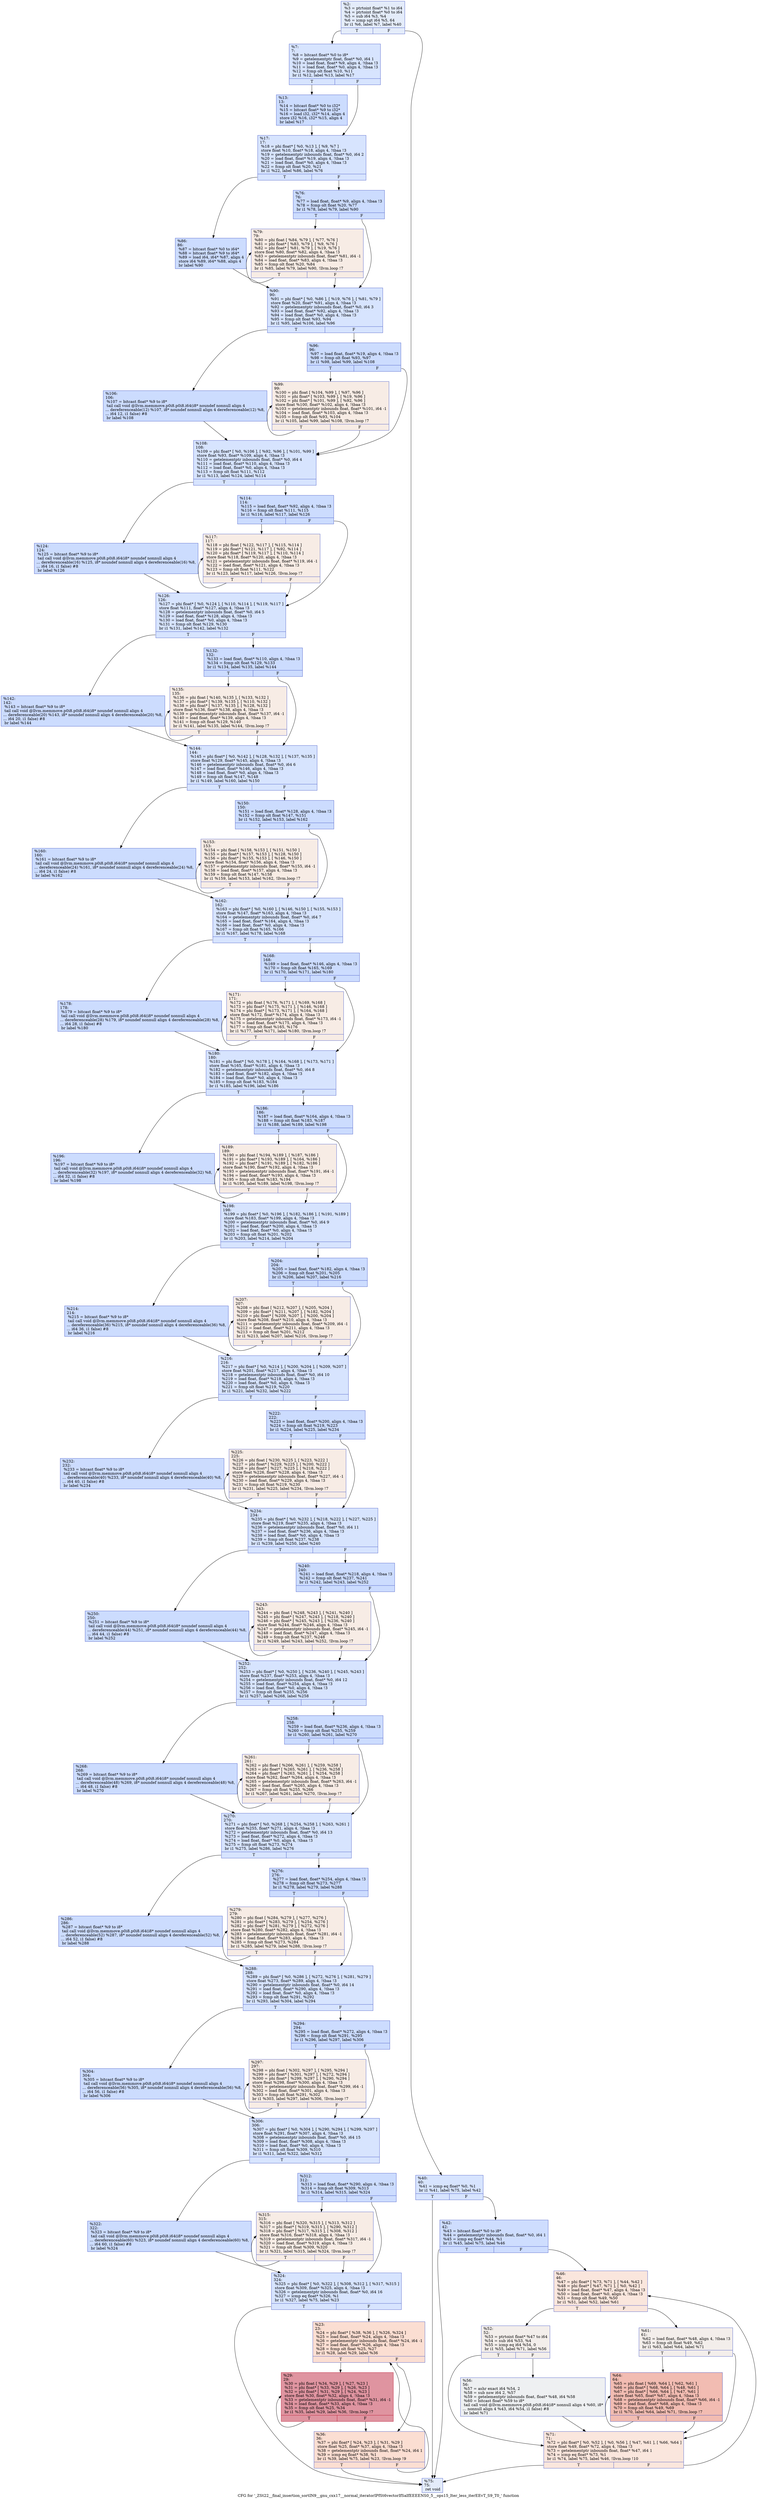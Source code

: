digraph "CFG for '_ZSt22__final_insertion_sortIN9__gnu_cxx17__normal_iteratorIPfSt6vectorIfSaIfEEEENS0_5__ops15_Iter_less_iterEEvT_S9_T0_' function" {
	label="CFG for '_ZSt22__final_insertion_sortIN9__gnu_cxx17__normal_iteratorIPfSt6vectorIfSaIfEEEENS0_5__ops15_Iter_less_iterEEvT_S9_T0_' function";

	Node0x5609218770b0 [shape=record,color="#3d50c3ff", style=filled, fillcolor="#c1d4f470",label="{%2:\l  %3 = ptrtoint float* %1 to i64\l  %4 = ptrtoint float* %0 to i64\l  %5 = sub i64 %3, %4\l  %6 = icmp sgt i64 %5, 64\l  br i1 %6, label %7, label %40\l|{<s0>T|<s1>F}}"];
	Node0x5609218770b0:s0 -> Node0x5609218772c0;
	Node0x5609218770b0:s1 -> Node0x560921877310;
	Node0x5609218772c0 [shape=record,color="#3d50c3ff", style=filled, fillcolor="#a5c3fe70",label="{%7:\l7:                                                \l  %8 = bitcast float* %0 to i8*\l  %9 = getelementptr float, float* %0, i64 1\l  %10 = load float, float* %9, align 4, !tbaa !3\l  %11 = load float, float* %0, align 4, !tbaa !3\l  %12 = fcmp olt float %10, %11\l  br i1 %12, label %13, label %17\l|{<s0>T|<s1>F}}"];
	Node0x5609218772c0:s0 -> Node0x5609218771e0;
	Node0x5609218772c0:s1 -> Node0x560921877760;
	Node0x5609218771e0 [shape=record,color="#3d50c3ff", style=filled, fillcolor="#8caffe70",label="{%13:\l13:                                               \l  %14 = bitcast float* %0 to i32*\l  %15 = bitcast float* %9 to i32*\l  %16 = load i32, i32* %14, align 4\l  store i32 %16, i32* %15, align 4\l  br label %17\l}"];
	Node0x5609218771e0 -> Node0x560921877760;
	Node0x560921877760 [shape=record,color="#3d50c3ff", style=filled, fillcolor="#a5c3fe70",label="{%17:\l17:                                               \l  %18 = phi float* [ %0, %13 ], [ %9, %7 ]\l  store float %10, float* %18, align 4, !tbaa !3\l  %19 = getelementptr inbounds float, float* %0, i64 2\l  %20 = load float, float* %19, align 4, !tbaa !3\l  %21 = load float, float* %0, align 4, !tbaa !3\l  %22 = fcmp olt float %20, %21\l  br i1 %22, label %86, label %76\l|{<s0>T|<s1>F}}"];
	Node0x560921877760:s0 -> Node0x560921877db0;
	Node0x560921877760:s1 -> Node0x560921877e00;
	Node0x560921877f00 [shape=record,color="#3d50c3ff", style=filled, fillcolor="#f7b59970",label="{%23:\l23:                                               \l  %24 = phi float* [ %38, %36 ], [ %326, %324 ]\l  %25 = load float, float* %24, align 4, !tbaa !3\l  %26 = getelementptr inbounds float, float* %24, i64 -1\l  %27 = load float, float* %26, align 4, !tbaa !3\l  %28 = fcmp olt float %25, %27\l  br i1 %28, label %29, label %36\l|{<s0>T|<s1>F}}"];
	Node0x560921877f00:s0 -> Node0x5609218783b0;
	Node0x560921877f00:s1 -> Node0x560921877f90;
	Node0x5609218783b0 [shape=record,color="#b70d28ff", style=filled, fillcolor="#b70d2870",label="{%29:\l29:                                               \l  %30 = phi float [ %34, %29 ], [ %27, %23 ]\l  %31 = phi float* [ %33, %29 ], [ %26, %23 ]\l  %32 = phi float* [ %31, %29 ], [ %24, %23 ]\l  store float %30, float* %32, align 4, !tbaa !3\l  %33 = getelementptr inbounds float, float* %31, i64 -1\l  %34 = load float, float* %33, align 4, !tbaa !3\l  %35 = fcmp olt float %25, %34\l  br i1 %35, label %29, label %36, !llvm.loop !7\l|{<s0>T|<s1>F}}"];
	Node0x5609218783b0:s0 -> Node0x5609218783b0;
	Node0x5609218783b0:s1 -> Node0x560921877f90;
	Node0x560921877f90 [shape=record,color="#3d50c3ff", style=filled, fillcolor="#f7b59970",label="{%36:\l36:                                               \l  %37 = phi float* [ %24, %23 ], [ %31, %29 ]\l  store float %25, float* %37, align 4, !tbaa !3\l  %38 = getelementptr inbounds float, float* %24, i64 1\l  %39 = icmp eq float* %38, %1\l  br i1 %39, label %75, label %23, !llvm.loop !9\l|{<s0>T|<s1>F}}"];
	Node0x560921877f90:s0 -> Node0x560921878c90;
	Node0x560921877f90:s1 -> Node0x560921877f00;
	Node0x560921877310 [shape=record,color="#3d50c3ff", style=filled, fillcolor="#a5c3fe70",label="{%40:\l40:                                               \l  %41 = icmp eq float* %0, %1\l  br i1 %41, label %75, label %42\l|{<s0>T|<s1>F}}"];
	Node0x560921877310:s0 -> Node0x560921878c90;
	Node0x560921877310:s1 -> Node0x560921878e60;
	Node0x560921878e60 [shape=record,color="#3d50c3ff", style=filled, fillcolor="#8fb1fe70",label="{%42:\l42:                                               \l  %43 = bitcast float* %0 to i8*\l  %44 = getelementptr inbounds float, float* %0, i64 1\l  %45 = icmp eq float* %44, %1\l  br i1 %45, label %75, label %46\l|{<s0>T|<s1>F}}"];
	Node0x560921878e60:s0 -> Node0x560921878c90;
	Node0x560921878e60:s1 -> Node0x560921879100;
	Node0x560921879100 [shape=record,color="#3d50c3ff", style=filled, fillcolor="#f3c7b170",label="{%46:\l46:                                               \l  %47 = phi float* [ %73, %71 ], [ %44, %42 ]\l  %48 = phi float* [ %47, %71 ], [ %0, %42 ]\l  %49 = load float, float* %47, align 4, !tbaa !3\l  %50 = load float, float* %0, align 4, !tbaa !3\l  %51 = fcmp olt float %49, %50\l  br i1 %51, label %52, label %61\l|{<s0>T|<s1>F}}"];
	Node0x560921879100:s0 -> Node0x560921879560;
	Node0x560921879100:s1 -> Node0x5609218795f0;
	Node0x560921879560 [shape=record,color="#3d50c3ff", style=filled, fillcolor="#e5d8d170",label="{%52:\l52:                                               \l  %53 = ptrtoint float* %47 to i64\l  %54 = sub i64 %53, %4\l  %55 = icmp eq i64 %54, 0\l  br i1 %55, label %71, label %56\l|{<s0>T|<s1>F}}"];
	Node0x560921879560:s0 -> Node0x560921879200;
	Node0x560921879560:s1 -> Node0x5609218798c0;
	Node0x5609218798c0 [shape=record,color="#3d50c3ff", style=filled, fillcolor="#d9dce170",label="{%56:\l56:                                               \l  %57 = ashr exact i64 %54, 2\l  %58 = sub nsw i64 2, %57\l  %59 = getelementptr inbounds float, float* %48, i64 %58\l  %60 = bitcast float* %59 to i8*\l  tail call void @llvm.memmove.p0i8.p0i8.i64(i8* nonnull align 4 %60, i8*\l... nonnull align 4 %43, i64 %54, i1 false) #8\l  br label %71\l}"];
	Node0x5609218798c0 -> Node0x560921879200;
	Node0x5609218795f0 [shape=record,color="#3d50c3ff", style=filled, fillcolor="#e5d8d170",label="{%61:\l61:                                               \l  %62 = load float, float* %48, align 4, !tbaa !3\l  %63 = fcmp olt float %49, %62\l  br i1 %63, label %64, label %71\l|{<s0>T|<s1>F}}"];
	Node0x5609218795f0:s0 -> Node0x560921879f60;
	Node0x5609218795f0:s1 -> Node0x560921879200;
	Node0x560921879f60 [shape=record,color="#3d50c3ff", style=filled, fillcolor="#e1675170",label="{%64:\l64:                                               \l  %65 = phi float [ %69, %64 ], [ %62, %61 ]\l  %66 = phi float* [ %68, %64 ], [ %48, %61 ]\l  %67 = phi float* [ %66, %64 ], [ %47, %61 ]\l  store float %65, float* %67, align 4, !tbaa !3\l  %68 = getelementptr inbounds float, float* %66, i64 -1\l  %69 = load float, float* %68, align 4, !tbaa !3\l  %70 = fcmp olt float %49, %69\l  br i1 %70, label %64, label %71, !llvm.loop !7\l|{<s0>T|<s1>F}}"];
	Node0x560921879f60:s0 -> Node0x560921879f60;
	Node0x560921879f60:s1 -> Node0x560921879200;
	Node0x560921879200 [shape=record,color="#3d50c3ff", style=filled, fillcolor="#f3c7b170",label="{%71:\l71:                                               \l  %72 = phi float* [ %0, %52 ], [ %0, %56 ], [ %47, %61 ], [ %66, %64 ]\l  store float %49, float* %72, align 4, !tbaa !3\l  %73 = getelementptr inbounds float, float* %47, i64 1\l  %74 = icmp eq float* %73, %1\l  br i1 %74, label %75, label %46, !llvm.loop !10\l|{<s0>T|<s1>F}}"];
	Node0x560921879200:s0 -> Node0x560921878c90;
	Node0x560921879200:s1 -> Node0x560921879100;
	Node0x560921878c90 [shape=record,color="#3d50c3ff", style=filled, fillcolor="#c1d4f470",label="{%75:\l75:                                               \l  ret void\l}"];
	Node0x560921877e00 [shape=record,color="#3d50c3ff", style=filled, fillcolor="#8caffe70",label="{%76:\l76:                                               \l  %77 = load float, float* %9, align 4, !tbaa !3\l  %78 = fcmp olt float %20, %77\l  br i1 %78, label %79, label %90\l|{<s0>T|<s1>F}}"];
	Node0x560921877e00:s0 -> Node0x56092187b430;
	Node0x560921877e00:s1 -> Node0x56092187b480;
	Node0x56092187b430 [shape=record,color="#3d50c3ff", style=filled, fillcolor="#ecd3c570",label="{%79:\l79:                                               \l  %80 = phi float [ %84, %79 ], [ %77, %76 ]\l  %81 = phi float* [ %83, %79 ], [ %9, %76 ]\l  %82 = phi float* [ %81, %79 ], [ %19, %76 ]\l  store float %80, float* %82, align 4, !tbaa !3\l  %83 = getelementptr inbounds float, float* %81, i64 -1\l  %84 = load float, float* %83, align 4, !tbaa !3\l  %85 = fcmp olt float %20, %84\l  br i1 %85, label %79, label %90, !llvm.loop !7\l|{<s0>T|<s1>F}}"];
	Node0x56092187b430:s0 -> Node0x56092187b430;
	Node0x56092187b430:s1 -> Node0x56092187b480;
	Node0x560921877db0 [shape=record,color="#3d50c3ff", style=filled, fillcolor="#8caffe70",label="{%86:\l86:                                               \l  %87 = bitcast float* %0 to i64*\l  %88 = bitcast float* %9 to i64*\l  %89 = load i64, i64* %87, align 4\l  store i64 %89, i64* %88, align 4\l  br label %90\l}"];
	Node0x560921877db0 -> Node0x56092187b480;
	Node0x56092187b480 [shape=record,color="#3d50c3ff", style=filled, fillcolor="#a5c3fe70",label="{%90:\l90:                                               \l  %91 = phi float* [ %0, %86 ], [ %19, %76 ], [ %81, %79 ]\l  store float %20, float* %91, align 4, !tbaa !3\l  %92 = getelementptr inbounds float, float* %0, i64 3\l  %93 = load float, float* %92, align 4, !tbaa !3\l  %94 = load float, float* %0, align 4, !tbaa !3\l  %95 = fcmp olt float %93, %94\l  br i1 %95, label %106, label %96\l|{<s0>T|<s1>F}}"];
	Node0x56092187b480:s0 -> Node0x560921873c70;
	Node0x56092187b480:s1 -> Node0x560921873cc0;
	Node0x560921873cc0 [shape=record,color="#3d50c3ff", style=filled, fillcolor="#8caffe70",label="{%96:\l96:                                               \l  %97 = load float, float* %19, align 4, !tbaa !3\l  %98 = fcmp olt float %93, %97\l  br i1 %98, label %99, label %108\l|{<s0>T|<s1>F}}"];
	Node0x560921873cc0:s0 -> Node0x560921873ec0;
	Node0x560921873cc0:s1 -> Node0x560921873f10;
	Node0x560921873ec0 [shape=record,color="#3d50c3ff", style=filled, fillcolor="#ecd3c570",label="{%99:\l99:                                               \l  %100 = phi float [ %104, %99 ], [ %97, %96 ]\l  %101 = phi float* [ %103, %99 ], [ %19, %96 ]\l  %102 = phi float* [ %101, %99 ], [ %92, %96 ]\l  store float %100, float* %102, align 4, !tbaa !3\l  %103 = getelementptr inbounds float, float* %101, i64 -1\l  %104 = load float, float* %103, align 4, !tbaa !3\l  %105 = fcmp olt float %93, %104\l  br i1 %105, label %99, label %108, !llvm.loop !7\l|{<s0>T|<s1>F}}"];
	Node0x560921873ec0:s0 -> Node0x560921873ec0;
	Node0x560921873ec0:s1 -> Node0x560921873f10;
	Node0x560921873c70 [shape=record,color="#3d50c3ff", style=filled, fillcolor="#8caffe70",label="{%106:\l106:                                              \l  %107 = bitcast float* %9 to i8*\l  tail call void @llvm.memmove.p0i8.p0i8.i64(i8* noundef nonnull align 4\l... dereferenceable(12) %107, i8* noundef nonnull align 4 dereferenceable(12) %8,\l... i64 12, i1 false) #8\l  br label %108\l}"];
	Node0x560921873c70 -> Node0x560921873f10;
	Node0x560921873f10 [shape=record,color="#3d50c3ff", style=filled, fillcolor="#a5c3fe70",label="{%108:\l108:                                              \l  %109 = phi float* [ %0, %106 ], [ %92, %96 ], [ %101, %99 ]\l  store float %93, float* %109, align 4, !tbaa !3\l  %110 = getelementptr inbounds float, float* %0, i64 4\l  %111 = load float, float* %110, align 4, !tbaa !3\l  %112 = load float, float* %0, align 4, !tbaa !3\l  %113 = fcmp olt float %111, %112\l  br i1 %113, label %124, label %114\l|{<s0>T|<s1>F}}"];
	Node0x560921873f10:s0 -> Node0x560921874820;
	Node0x560921873f10:s1 -> Node0x56092187e350;
	Node0x56092187e350 [shape=record,color="#3d50c3ff", style=filled, fillcolor="#8caffe70",label="{%114:\l114:                                              \l  %115 = load float, float* %92, align 4, !tbaa !3\l  %116 = fcmp olt float %111, %115\l  br i1 %116, label %117, label %126\l|{<s0>T|<s1>F}}"];
	Node0x56092187e350:s0 -> Node0x56092187e550;
	Node0x56092187e350:s1 -> Node0x56092187e5a0;
	Node0x56092187e550 [shape=record,color="#3d50c3ff", style=filled, fillcolor="#ecd3c570",label="{%117:\l117:                                              \l  %118 = phi float [ %122, %117 ], [ %115, %114 ]\l  %119 = phi float* [ %121, %117 ], [ %92, %114 ]\l  %120 = phi float* [ %119, %117 ], [ %110, %114 ]\l  store float %118, float* %120, align 4, !tbaa !3\l  %121 = getelementptr inbounds float, float* %119, i64 -1\l  %122 = load float, float* %121, align 4, !tbaa !3\l  %123 = fcmp olt float %111, %122\l  br i1 %123, label %117, label %126, !llvm.loop !7\l|{<s0>T|<s1>F}}"];
	Node0x56092187e550:s0 -> Node0x56092187e550;
	Node0x56092187e550:s1 -> Node0x56092187e5a0;
	Node0x560921874820 [shape=record,color="#3d50c3ff", style=filled, fillcolor="#8caffe70",label="{%124:\l124:                                              \l  %125 = bitcast float* %9 to i8*\l  tail call void @llvm.memmove.p0i8.p0i8.i64(i8* noundef nonnull align 4\l... dereferenceable(16) %125, i8* noundef nonnull align 4 dereferenceable(16) %8,\l... i64 16, i1 false) #8\l  br label %126\l}"];
	Node0x560921874820 -> Node0x56092187e5a0;
	Node0x56092187e5a0 [shape=record,color="#3d50c3ff", style=filled, fillcolor="#a5c3fe70",label="{%126:\l126:                                              \l  %127 = phi float* [ %0, %124 ], [ %110, %114 ], [ %119, %117 ]\l  store float %111, float* %127, align 4, !tbaa !3\l  %128 = getelementptr inbounds float, float* %0, i64 5\l  %129 = load float, float* %128, align 4, !tbaa !3\l  %130 = load float, float* %0, align 4, !tbaa !3\l  %131 = fcmp olt float %129, %130\l  br i1 %131, label %142, label %132\l|{<s0>T|<s1>F}}"];
	Node0x56092187e5a0:s0 -> Node0x5609218762e0;
	Node0x56092187e5a0:s1 -> Node0x560921876330;
	Node0x560921876330 [shape=record,color="#3d50c3ff", style=filled, fillcolor="#8caffe70",label="{%132:\l132:                                              \l  %133 = load float, float* %110, align 4, !tbaa !3\l  %134 = fcmp olt float %129, %133\l  br i1 %134, label %135, label %144\l|{<s0>T|<s1>F}}"];
	Node0x560921876330:s0 -> Node0x560921876530;
	Node0x560921876330:s1 -> Node0x560921876580;
	Node0x560921876530 [shape=record,color="#3d50c3ff", style=filled, fillcolor="#ecd3c570",label="{%135:\l135:                                              \l  %136 = phi float [ %140, %135 ], [ %133, %132 ]\l  %137 = phi float* [ %139, %135 ], [ %110, %132 ]\l  %138 = phi float* [ %137, %135 ], [ %128, %132 ]\l  store float %136, float* %138, align 4, !tbaa !3\l  %139 = getelementptr inbounds float, float* %137, i64 -1\l  %140 = load float, float* %139, align 4, !tbaa !3\l  %141 = fcmp olt float %129, %140\l  br i1 %141, label %135, label %144, !llvm.loop !7\l|{<s0>T|<s1>F}}"];
	Node0x560921876530:s0 -> Node0x560921876530;
	Node0x560921876530:s1 -> Node0x560921876580;
	Node0x5609218762e0 [shape=record,color="#3d50c3ff", style=filled, fillcolor="#8caffe70",label="{%142:\l142:                                              \l  %143 = bitcast float* %9 to i8*\l  tail call void @llvm.memmove.p0i8.p0i8.i64(i8* noundef nonnull align 4\l... dereferenceable(20) %143, i8* noundef nonnull align 4 dereferenceable(20) %8,\l... i64 20, i1 false) #8\l  br label %144\l}"];
	Node0x5609218762e0 -> Node0x560921876580;
	Node0x560921876580 [shape=record,color="#3d50c3ff", style=filled, fillcolor="#a5c3fe70",label="{%144:\l144:                                              \l  %145 = phi float* [ %0, %142 ], [ %128, %132 ], [ %137, %135 ]\l  store float %129, float* %145, align 4, !tbaa !3\l  %146 = getelementptr inbounds float, float* %0, i64 6\l  %147 = load float, float* %146, align 4, !tbaa !3\l  %148 = load float, float* %0, align 4, !tbaa !3\l  %149 = fcmp olt float %147, %148\l  br i1 %149, label %160, label %150\l|{<s0>T|<s1>F}}"];
	Node0x560921876580:s0 -> Node0x560921880930;
	Node0x560921876580:s1 -> Node0x560921880980;
	Node0x560921880980 [shape=record,color="#3d50c3ff", style=filled, fillcolor="#8caffe70",label="{%150:\l150:                                              \l  %151 = load float, float* %128, align 4, !tbaa !3\l  %152 = fcmp olt float %147, %151\l  br i1 %152, label %153, label %162\l|{<s0>T|<s1>F}}"];
	Node0x560921880980:s0 -> Node0x560921880b80;
	Node0x560921880980:s1 -> Node0x560921880bd0;
	Node0x560921880b80 [shape=record,color="#3d50c3ff", style=filled, fillcolor="#ecd3c570",label="{%153:\l153:                                              \l  %154 = phi float [ %158, %153 ], [ %151, %150 ]\l  %155 = phi float* [ %157, %153 ], [ %128, %150 ]\l  %156 = phi float* [ %155, %153 ], [ %146, %150 ]\l  store float %154, float* %156, align 4, !tbaa !3\l  %157 = getelementptr inbounds float, float* %155, i64 -1\l  %158 = load float, float* %157, align 4, !tbaa !3\l  %159 = fcmp olt float %147, %158\l  br i1 %159, label %153, label %162, !llvm.loop !7\l|{<s0>T|<s1>F}}"];
	Node0x560921880b80:s0 -> Node0x560921880b80;
	Node0x560921880b80:s1 -> Node0x560921880bd0;
	Node0x560921880930 [shape=record,color="#3d50c3ff", style=filled, fillcolor="#8caffe70",label="{%160:\l160:                                              \l  %161 = bitcast float* %9 to i8*\l  tail call void @llvm.memmove.p0i8.p0i8.i64(i8* noundef nonnull align 4\l... dereferenceable(24) %161, i8* noundef nonnull align 4 dereferenceable(24) %8,\l... i64 24, i1 false) #8\l  br label %162\l}"];
	Node0x560921880930 -> Node0x560921880bd0;
	Node0x560921880bd0 [shape=record,color="#3d50c3ff", style=filled, fillcolor="#a5c3fe70",label="{%162:\l162:                                              \l  %163 = phi float* [ %0, %160 ], [ %146, %150 ], [ %155, %153 ]\l  store float %147, float* %163, align 4, !tbaa !3\l  %164 = getelementptr inbounds float, float* %0, i64 7\l  %165 = load float, float* %164, align 4, !tbaa !3\l  %166 = load float, float* %0, align 4, !tbaa !3\l  %167 = fcmp olt float %165, %166\l  br i1 %167, label %178, label %168\l|{<s0>T|<s1>F}}"];
	Node0x560921880bd0:s0 -> Node0x5609218817e0;
	Node0x560921880bd0:s1 -> Node0x560921881830;
	Node0x560921881830 [shape=record,color="#3d50c3ff", style=filled, fillcolor="#8caffe70",label="{%168:\l168:                                              \l  %169 = load float, float* %146, align 4, !tbaa !3\l  %170 = fcmp olt float %165, %169\l  br i1 %170, label %171, label %180\l|{<s0>T|<s1>F}}"];
	Node0x560921881830:s0 -> Node0x56092187f980;
	Node0x560921881830:s1 -> Node0x56092187f9d0;
	Node0x56092187f980 [shape=record,color="#3d50c3ff", style=filled, fillcolor="#ecd3c570",label="{%171:\l171:                                              \l  %172 = phi float [ %176, %171 ], [ %169, %168 ]\l  %173 = phi float* [ %175, %171 ], [ %146, %168 ]\l  %174 = phi float* [ %173, %171 ], [ %164, %168 ]\l  store float %172, float* %174, align 4, !tbaa !3\l  %175 = getelementptr inbounds float, float* %173, i64 -1\l  %176 = load float, float* %175, align 4, !tbaa !3\l  %177 = fcmp olt float %165, %176\l  br i1 %177, label %171, label %180, !llvm.loop !7\l|{<s0>T|<s1>F}}"];
	Node0x56092187f980:s0 -> Node0x56092187f980;
	Node0x56092187f980:s1 -> Node0x56092187f9d0;
	Node0x5609218817e0 [shape=record,color="#3d50c3ff", style=filled, fillcolor="#8caffe70",label="{%178:\l178:                                              \l  %179 = bitcast float* %9 to i8*\l  tail call void @llvm.memmove.p0i8.p0i8.i64(i8* noundef nonnull align 4\l... dereferenceable(28) %179, i8* noundef nonnull align 4 dereferenceable(28) %8,\l... i64 28, i1 false) #8\l  br label %180\l}"];
	Node0x5609218817e0 -> Node0x56092187f9d0;
	Node0x56092187f9d0 [shape=record,color="#3d50c3ff", style=filled, fillcolor="#a5c3fe70",label="{%180:\l180:                                              \l  %181 = phi float* [ %0, %178 ], [ %164, %168 ], [ %173, %171 ]\l  store float %165, float* %181, align 4, !tbaa !3\l  %182 = getelementptr inbounds float, float* %0, i64 8\l  %183 = load float, float* %182, align 4, !tbaa !3\l  %184 = load float, float* %0, align 4, !tbaa !3\l  %185 = fcmp olt float %183, %184\l  br i1 %185, label %196, label %186\l|{<s0>T|<s1>F}}"];
	Node0x56092187f9d0:s0 -> Node0x560921883320;
	Node0x56092187f9d0:s1 -> Node0x560921883370;
	Node0x560921883370 [shape=record,color="#3d50c3ff", style=filled, fillcolor="#8caffe70",label="{%186:\l186:                                              \l  %187 = load float, float* %164, align 4, !tbaa !3\l  %188 = fcmp olt float %183, %187\l  br i1 %188, label %189, label %198\l|{<s0>T|<s1>F}}"];
	Node0x560921883370:s0 -> Node0x560921883570;
	Node0x560921883370:s1 -> Node0x5609218835c0;
	Node0x560921883570 [shape=record,color="#3d50c3ff", style=filled, fillcolor="#ecd3c570",label="{%189:\l189:                                              \l  %190 = phi float [ %194, %189 ], [ %187, %186 ]\l  %191 = phi float* [ %193, %189 ], [ %164, %186 ]\l  %192 = phi float* [ %191, %189 ], [ %182, %186 ]\l  store float %190, float* %192, align 4, !tbaa !3\l  %193 = getelementptr inbounds float, float* %191, i64 -1\l  %194 = load float, float* %193, align 4, !tbaa !3\l  %195 = fcmp olt float %183, %194\l  br i1 %195, label %189, label %198, !llvm.loop !7\l|{<s0>T|<s1>F}}"];
	Node0x560921883570:s0 -> Node0x560921883570;
	Node0x560921883570:s1 -> Node0x5609218835c0;
	Node0x560921883320 [shape=record,color="#3d50c3ff", style=filled, fillcolor="#8caffe70",label="{%196:\l196:                                              \l  %197 = bitcast float* %9 to i8*\l  tail call void @llvm.memmove.p0i8.p0i8.i64(i8* noundef nonnull align 4\l... dereferenceable(32) %197, i8* noundef nonnull align 4 dereferenceable(32) %8,\l... i64 32, i1 false) #8\l  br label %198\l}"];
	Node0x560921883320 -> Node0x5609218835c0;
	Node0x5609218835c0 [shape=record,color="#3d50c3ff", style=filled, fillcolor="#a5c3fe70",label="{%198:\l198:                                              \l  %199 = phi float* [ %0, %196 ], [ %182, %186 ], [ %191, %189 ]\l  store float %183, float* %199, align 4, !tbaa !3\l  %200 = getelementptr inbounds float, float* %0, i64 9\l  %201 = load float, float* %200, align 4, !tbaa !3\l  %202 = load float, float* %0, align 4, !tbaa !3\l  %203 = fcmp olt float %201, %202\l  br i1 %203, label %214, label %204\l|{<s0>T|<s1>F}}"];
	Node0x5609218835c0:s0 -> Node0x5609218851f0;
	Node0x5609218835c0:s1 -> Node0x560921885240;
	Node0x560921885240 [shape=record,color="#3d50c3ff", style=filled, fillcolor="#8caffe70",label="{%204:\l204:                                              \l  %205 = load float, float* %182, align 4, !tbaa !3\l  %206 = fcmp olt float %201, %205\l  br i1 %206, label %207, label %216\l|{<s0>T|<s1>F}}"];
	Node0x560921885240:s0 -> Node0x560921885440;
	Node0x560921885240:s1 -> Node0x560921885490;
	Node0x560921885440 [shape=record,color="#3d50c3ff", style=filled, fillcolor="#ecd3c570",label="{%207:\l207:                                              \l  %208 = phi float [ %212, %207 ], [ %205, %204 ]\l  %209 = phi float* [ %211, %207 ], [ %182, %204 ]\l  %210 = phi float* [ %209, %207 ], [ %200, %204 ]\l  store float %208, float* %210, align 4, !tbaa !3\l  %211 = getelementptr inbounds float, float* %209, i64 -1\l  %212 = load float, float* %211, align 4, !tbaa !3\l  %213 = fcmp olt float %201, %212\l  br i1 %213, label %207, label %216, !llvm.loop !7\l|{<s0>T|<s1>F}}"];
	Node0x560921885440:s0 -> Node0x560921885440;
	Node0x560921885440:s1 -> Node0x560921885490;
	Node0x5609218851f0 [shape=record,color="#3d50c3ff", style=filled, fillcolor="#8caffe70",label="{%214:\l214:                                              \l  %215 = bitcast float* %9 to i8*\l  tail call void @llvm.memmove.p0i8.p0i8.i64(i8* noundef nonnull align 4\l... dereferenceable(36) %215, i8* noundef nonnull align 4 dereferenceable(36) %8,\l... i64 36, i1 false) #8\l  br label %216\l}"];
	Node0x5609218851f0 -> Node0x560921885490;
	Node0x560921885490 [shape=record,color="#3d50c3ff", style=filled, fillcolor="#a5c3fe70",label="{%216:\l216:                                              \l  %217 = phi float* [ %0, %214 ], [ %200, %204 ], [ %209, %207 ]\l  store float %201, float* %217, align 4, !tbaa !3\l  %218 = getelementptr inbounds float, float* %0, i64 10\l  %219 = load float, float* %218, align 4, !tbaa !3\l  %220 = load float, float* %0, align 4, !tbaa !3\l  %221 = fcmp olt float %219, %220\l  br i1 %221, label %232, label %222\l|{<s0>T|<s1>F}}"];
	Node0x560921885490:s0 -> Node0x5609218860f0;
	Node0x560921885490:s1 -> Node0x560921886140;
	Node0x560921886140 [shape=record,color="#3d50c3ff", style=filled, fillcolor="#8caffe70",label="{%222:\l222:                                              \l  %223 = load float, float* %200, align 4, !tbaa !3\l  %224 = fcmp olt float %219, %223\l  br i1 %224, label %225, label %234\l|{<s0>T|<s1>F}}"];
	Node0x560921886140:s0 -> Node0x560921886340;
	Node0x560921886140:s1 -> Node0x560921886390;
	Node0x560921886340 [shape=record,color="#3d50c3ff", style=filled, fillcolor="#ecd3c570",label="{%225:\l225:                                              \l  %226 = phi float [ %230, %225 ], [ %223, %222 ]\l  %227 = phi float* [ %229, %225 ], [ %200, %222 ]\l  %228 = phi float* [ %227, %225 ], [ %218, %222 ]\l  store float %226, float* %228, align 4, !tbaa !3\l  %229 = getelementptr inbounds float, float* %227, i64 -1\l  %230 = load float, float* %229, align 4, !tbaa !3\l  %231 = fcmp olt float %219, %230\l  br i1 %231, label %225, label %234, !llvm.loop !7\l|{<s0>T|<s1>F}}"];
	Node0x560921886340:s0 -> Node0x560921886340;
	Node0x560921886340:s1 -> Node0x560921886390;
	Node0x5609218860f0 [shape=record,color="#3d50c3ff", style=filled, fillcolor="#8caffe70",label="{%232:\l232:                                              \l  %233 = bitcast float* %9 to i8*\l  tail call void @llvm.memmove.p0i8.p0i8.i64(i8* noundef nonnull align 4\l... dereferenceable(40) %233, i8* noundef nonnull align 4 dereferenceable(40) %8,\l... i64 40, i1 false) #8\l  br label %234\l}"];
	Node0x5609218860f0 -> Node0x560921886390;
	Node0x560921886390 [shape=record,color="#3d50c3ff", style=filled, fillcolor="#a5c3fe70",label="{%234:\l234:                                              \l  %235 = phi float* [ %0, %232 ], [ %218, %222 ], [ %227, %225 ]\l  store float %219, float* %235, align 4, !tbaa !3\l  %236 = getelementptr inbounds float, float* %0, i64 11\l  %237 = load float, float* %236, align 4, !tbaa !3\l  %238 = load float, float* %0, align 4, !tbaa !3\l  %239 = fcmp olt float %237, %238\l  br i1 %239, label %250, label %240\l|{<s0>T|<s1>F}}"];
	Node0x560921886390:s0 -> Node0x560921887820;
	Node0x560921886390:s1 -> Node0x560921887870;
	Node0x560921887870 [shape=record,color="#3d50c3ff", style=filled, fillcolor="#8caffe70",label="{%240:\l240:                                              \l  %241 = load float, float* %218, align 4, !tbaa !3\l  %242 = fcmp olt float %237, %241\l  br i1 %242, label %243, label %252\l|{<s0>T|<s1>F}}"];
	Node0x560921887870:s0 -> Node0x560921887a70;
	Node0x560921887870:s1 -> Node0x560921887ac0;
	Node0x560921887a70 [shape=record,color="#3d50c3ff", style=filled, fillcolor="#ecd3c570",label="{%243:\l243:                                              \l  %244 = phi float [ %248, %243 ], [ %241, %240 ]\l  %245 = phi float* [ %247, %243 ], [ %218, %240 ]\l  %246 = phi float* [ %245, %243 ], [ %236, %240 ]\l  store float %244, float* %246, align 4, !tbaa !3\l  %247 = getelementptr inbounds float, float* %245, i64 -1\l  %248 = load float, float* %247, align 4, !tbaa !3\l  %249 = fcmp olt float %237, %248\l  br i1 %249, label %243, label %252, !llvm.loop !7\l|{<s0>T|<s1>F}}"];
	Node0x560921887a70:s0 -> Node0x560921887a70;
	Node0x560921887a70:s1 -> Node0x560921887ac0;
	Node0x560921887820 [shape=record,color="#3d50c3ff", style=filled, fillcolor="#8caffe70",label="{%250:\l250:                                              \l  %251 = bitcast float* %9 to i8*\l  tail call void @llvm.memmove.p0i8.p0i8.i64(i8* noundef nonnull align 4\l... dereferenceable(44) %251, i8* noundef nonnull align 4 dereferenceable(44) %8,\l... i64 44, i1 false) #8\l  br label %252\l}"];
	Node0x560921887820 -> Node0x560921887ac0;
	Node0x560921887ac0 [shape=record,color="#3d50c3ff", style=filled, fillcolor="#a5c3fe70",label="{%252:\l252:                                              \l  %253 = phi float* [ %0, %250 ], [ %236, %240 ], [ %245, %243 ]\l  store float %237, float* %253, align 4, !tbaa !3\l  %254 = getelementptr inbounds float, float* %0, i64 12\l  %255 = load float, float* %254, align 4, !tbaa !3\l  %256 = load float, float* %0, align 4, !tbaa !3\l  %257 = fcmp olt float %255, %256\l  br i1 %257, label %268, label %258\l|{<s0>T|<s1>F}}"];
	Node0x560921887ac0:s0 -> Node0x56092187f100;
	Node0x560921887ac0:s1 -> Node0x56092187f150;
	Node0x56092187f150 [shape=record,color="#3d50c3ff", style=filled, fillcolor="#8caffe70",label="{%258:\l258:                                              \l  %259 = load float, float* %236, align 4, !tbaa !3\l  %260 = fcmp olt float %255, %259\l  br i1 %260, label %261, label %270\l|{<s0>T|<s1>F}}"];
	Node0x56092187f150:s0 -> Node0x56092187f350;
	Node0x56092187f150:s1 -> Node0x56092187f3a0;
	Node0x56092187f350 [shape=record,color="#3d50c3ff", style=filled, fillcolor="#ecd3c570",label="{%261:\l261:                                              \l  %262 = phi float [ %266, %261 ], [ %259, %258 ]\l  %263 = phi float* [ %265, %261 ], [ %236, %258 ]\l  %264 = phi float* [ %263, %261 ], [ %254, %258 ]\l  store float %262, float* %264, align 4, !tbaa !3\l  %265 = getelementptr inbounds float, float* %263, i64 -1\l  %266 = load float, float* %265, align 4, !tbaa !3\l  %267 = fcmp olt float %255, %266\l  br i1 %267, label %261, label %270, !llvm.loop !7\l|{<s0>T|<s1>F}}"];
	Node0x56092187f350:s0 -> Node0x56092187f350;
	Node0x56092187f350:s1 -> Node0x56092187f3a0;
	Node0x56092187f100 [shape=record,color="#3d50c3ff", style=filled, fillcolor="#8caffe70",label="{%268:\l268:                                              \l  %269 = bitcast float* %9 to i8*\l  tail call void @llvm.memmove.p0i8.p0i8.i64(i8* noundef nonnull align 4\l... dereferenceable(48) %269, i8* noundef nonnull align 4 dereferenceable(48) %8,\l... i64 48, i1 false) #8\l  br label %270\l}"];
	Node0x56092187f100 -> Node0x56092187f3a0;
	Node0x56092187f3a0 [shape=record,color="#3d50c3ff", style=filled, fillcolor="#a5c3fe70",label="{%270:\l270:                                              \l  %271 = phi float* [ %0, %268 ], [ %254, %258 ], [ %263, %261 ]\l  store float %255, float* %271, align 4, !tbaa !3\l  %272 = getelementptr inbounds float, float* %0, i64 13\l  %273 = load float, float* %272, align 4, !tbaa !3\l  %274 = load float, float* %0, align 4, !tbaa !3\l  %275 = fcmp olt float %273, %274\l  br i1 %275, label %286, label %276\l|{<s0>T|<s1>F}}"];
	Node0x56092187f3a0:s0 -> Node0x560921889e20;
	Node0x56092187f3a0:s1 -> Node0x560921889e70;
	Node0x560921889e70 [shape=record,color="#3d50c3ff", style=filled, fillcolor="#8caffe70",label="{%276:\l276:                                              \l  %277 = load float, float* %254, align 4, !tbaa !3\l  %278 = fcmp olt float %273, %277\l  br i1 %278, label %279, label %288\l|{<s0>T|<s1>F}}"];
	Node0x560921889e70:s0 -> Node0x56092188a070;
	Node0x560921889e70:s1 -> Node0x56092188a0c0;
	Node0x56092188a070 [shape=record,color="#3d50c3ff", style=filled, fillcolor="#ecd3c570",label="{%279:\l279:                                              \l  %280 = phi float [ %284, %279 ], [ %277, %276 ]\l  %281 = phi float* [ %283, %279 ], [ %254, %276 ]\l  %282 = phi float* [ %281, %279 ], [ %272, %276 ]\l  store float %280, float* %282, align 4, !tbaa !3\l  %283 = getelementptr inbounds float, float* %281, i64 -1\l  %284 = load float, float* %283, align 4, !tbaa !3\l  %285 = fcmp olt float %273, %284\l  br i1 %285, label %279, label %288, !llvm.loop !7\l|{<s0>T|<s1>F}}"];
	Node0x56092188a070:s0 -> Node0x56092188a070;
	Node0x56092188a070:s1 -> Node0x56092188a0c0;
	Node0x560921889e20 [shape=record,color="#3d50c3ff", style=filled, fillcolor="#8caffe70",label="{%286:\l286:                                              \l  %287 = bitcast float* %9 to i8*\l  tail call void @llvm.memmove.p0i8.p0i8.i64(i8* noundef nonnull align 4\l... dereferenceable(52) %287, i8* noundef nonnull align 4 dereferenceable(52) %8,\l... i64 52, i1 false) #8\l  br label %288\l}"];
	Node0x560921889e20 -> Node0x56092188a0c0;
	Node0x56092188a0c0 [shape=record,color="#3d50c3ff", style=filled, fillcolor="#a5c3fe70",label="{%288:\l288:                                              \l  %289 = phi float* [ %0, %286 ], [ %272, %276 ], [ %281, %279 ]\l  store float %273, float* %289, align 4, !tbaa !3\l  %290 = getelementptr inbounds float, float* %0, i64 14\l  %291 = load float, float* %290, align 4, !tbaa !3\l  %292 = load float, float* %0, align 4, !tbaa !3\l  %293 = fcmp olt float %291, %292\l  br i1 %293, label %304, label %294\l|{<s0>T|<s1>F}}"];
	Node0x56092188a0c0:s0 -> Node0x56092188ad20;
	Node0x56092188a0c0:s1 -> Node0x56092188ad70;
	Node0x56092188ad70 [shape=record,color="#3d50c3ff", style=filled, fillcolor="#8caffe70",label="{%294:\l294:                                              \l  %295 = load float, float* %272, align 4, !tbaa !3\l  %296 = fcmp olt float %291, %295\l  br i1 %296, label %297, label %306\l|{<s0>T|<s1>F}}"];
	Node0x56092188ad70:s0 -> Node0x56092188af70;
	Node0x56092188ad70:s1 -> Node0x56092188afc0;
	Node0x56092188af70 [shape=record,color="#3d50c3ff", style=filled, fillcolor="#ecd3c570",label="{%297:\l297:                                              \l  %298 = phi float [ %302, %297 ], [ %295, %294 ]\l  %299 = phi float* [ %301, %297 ], [ %272, %294 ]\l  %300 = phi float* [ %299, %297 ], [ %290, %294 ]\l  store float %298, float* %300, align 4, !tbaa !3\l  %301 = getelementptr inbounds float, float* %299, i64 -1\l  %302 = load float, float* %301, align 4, !tbaa !3\l  %303 = fcmp olt float %291, %302\l  br i1 %303, label %297, label %306, !llvm.loop !7\l|{<s0>T|<s1>F}}"];
	Node0x56092188af70:s0 -> Node0x56092188af70;
	Node0x56092188af70:s1 -> Node0x56092188afc0;
	Node0x56092188ad20 [shape=record,color="#3d50c3ff", style=filled, fillcolor="#8caffe70",label="{%304:\l304:                                              \l  %305 = bitcast float* %9 to i8*\l  tail call void @llvm.memmove.p0i8.p0i8.i64(i8* noundef nonnull align 4\l... dereferenceable(56) %305, i8* noundef nonnull align 4 dereferenceable(56) %8,\l... i64 56, i1 false) #8\l  br label %306\l}"];
	Node0x56092188ad20 -> Node0x56092188afc0;
	Node0x56092188afc0 [shape=record,color="#3d50c3ff", style=filled, fillcolor="#a5c3fe70",label="{%306:\l306:                                              \l  %307 = phi float* [ %0, %304 ], [ %290, %294 ], [ %299, %297 ]\l  store float %291, float* %307, align 4, !tbaa !3\l  %308 = getelementptr inbounds float, float* %0, i64 15\l  %309 = load float, float* %308, align 4, !tbaa !3\l  %310 = load float, float* %0, align 4, !tbaa !3\l  %311 = fcmp olt float %309, %310\l  br i1 %311, label %322, label %312\l|{<s0>T|<s1>F}}"];
	Node0x56092188afc0:s0 -> Node0x56092188bc30;
	Node0x56092188afc0:s1 -> Node0x56092188bc80;
	Node0x56092188bc80 [shape=record,color="#3d50c3ff", style=filled, fillcolor="#8caffe70",label="{%312:\l312:                                              \l  %313 = load float, float* %290, align 4, !tbaa !3\l  %314 = fcmp olt float %309, %313\l  br i1 %314, label %315, label %324\l|{<s0>T|<s1>F}}"];
	Node0x56092188bc80:s0 -> Node0x56092188be80;
	Node0x56092188bc80:s1 -> Node0x560921878060;
	Node0x56092188be80 [shape=record,color="#3d50c3ff", style=filled, fillcolor="#ecd3c570",label="{%315:\l315:                                              \l  %316 = phi float [ %320, %315 ], [ %313, %312 ]\l  %317 = phi float* [ %319, %315 ], [ %290, %312 ]\l  %318 = phi float* [ %317, %315 ], [ %308, %312 ]\l  store float %316, float* %318, align 4, !tbaa !3\l  %319 = getelementptr inbounds float, float* %317, i64 -1\l  %320 = load float, float* %319, align 4, !tbaa !3\l  %321 = fcmp olt float %309, %320\l  br i1 %321, label %315, label %324, !llvm.loop !7\l|{<s0>T|<s1>F}}"];
	Node0x56092188be80:s0 -> Node0x56092188be80;
	Node0x56092188be80:s1 -> Node0x560921878060;
	Node0x56092188bc30 [shape=record,color="#3d50c3ff", style=filled, fillcolor="#8caffe70",label="{%322:\l322:                                              \l  %323 = bitcast float* %9 to i8*\l  tail call void @llvm.memmove.p0i8.p0i8.i64(i8* noundef nonnull align 4\l... dereferenceable(60) %323, i8* noundef nonnull align 4 dereferenceable(60) %8,\l... i64 60, i1 false) #8\l  br label %324\l}"];
	Node0x56092188bc30 -> Node0x560921878060;
	Node0x560921878060 [shape=record,color="#3d50c3ff", style=filled, fillcolor="#a5c3fe70",label="{%324:\l324:                                              \l  %325 = phi float* [ %0, %322 ], [ %308, %312 ], [ %317, %315 ]\l  store float %309, float* %325, align 4, !tbaa !3\l  %326 = getelementptr inbounds float, float* %0, i64 16\l  %327 = icmp eq float* %326, %1\l  br i1 %327, label %75, label %23\l|{<s0>T|<s1>F}}"];
	Node0x560921878060:s0 -> Node0x560921878c90;
	Node0x560921878060:s1 -> Node0x560921877f00;
}
